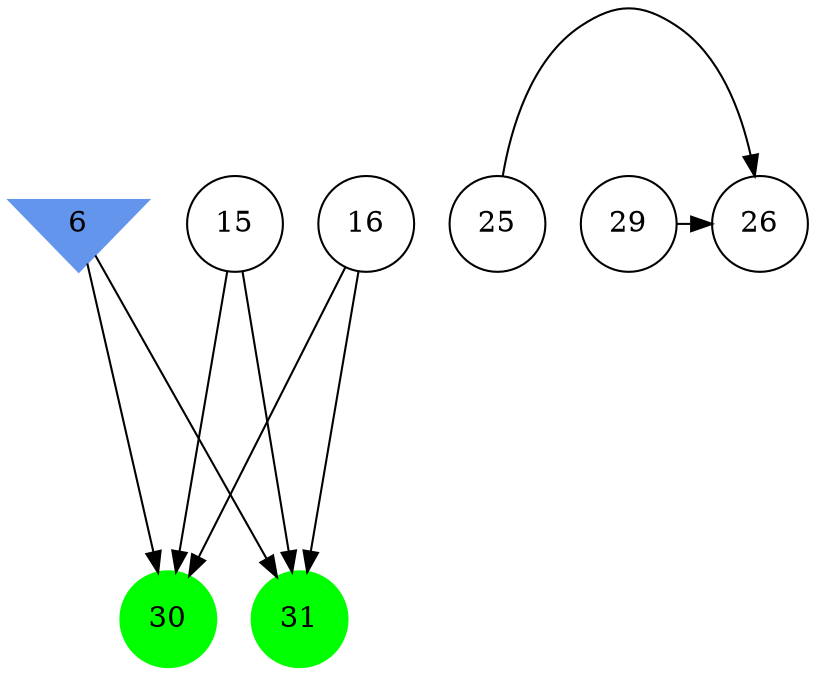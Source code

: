 digraph brain {
	ranksep=2.0;
	6 [shape=invtriangle,style=filled,color=cornflowerblue];
	15 [shape=circle,color=black];
	16 [shape=circle,color=black];
	25 [shape=circle,color=black];
	26 [shape=circle,color=black];
	29 [shape=circle,color=black];
	30 [shape=circle,style=filled,color=green];
	31 [shape=circle,style=filled,color=green];
	29	->	26;
	25	->	26;
	6	->	31;
	6	->	30;
	16	->	31;
	16	->	30;
	15	->	31;
	15	->	30;
	{ rank=same; 6; }
	{ rank=same; 15; 16; 25; 26; 29; }
	{ rank=same; 30; 31; }
}
